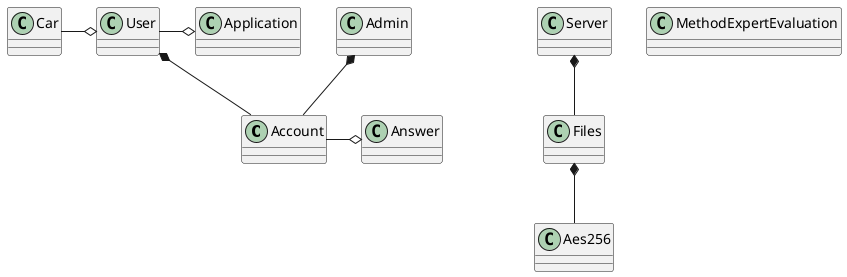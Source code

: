 @startuml
class Account
class Admin
class User
class Application
class Answer
class Car
class Aes256
class Server
class Files
class MethodExpertEvaluation
Admin *--Account
User *-- Account
Car -o User
User -o Application
Server *--Files
Files*-- Aes256
Account -o Answer

@enduml